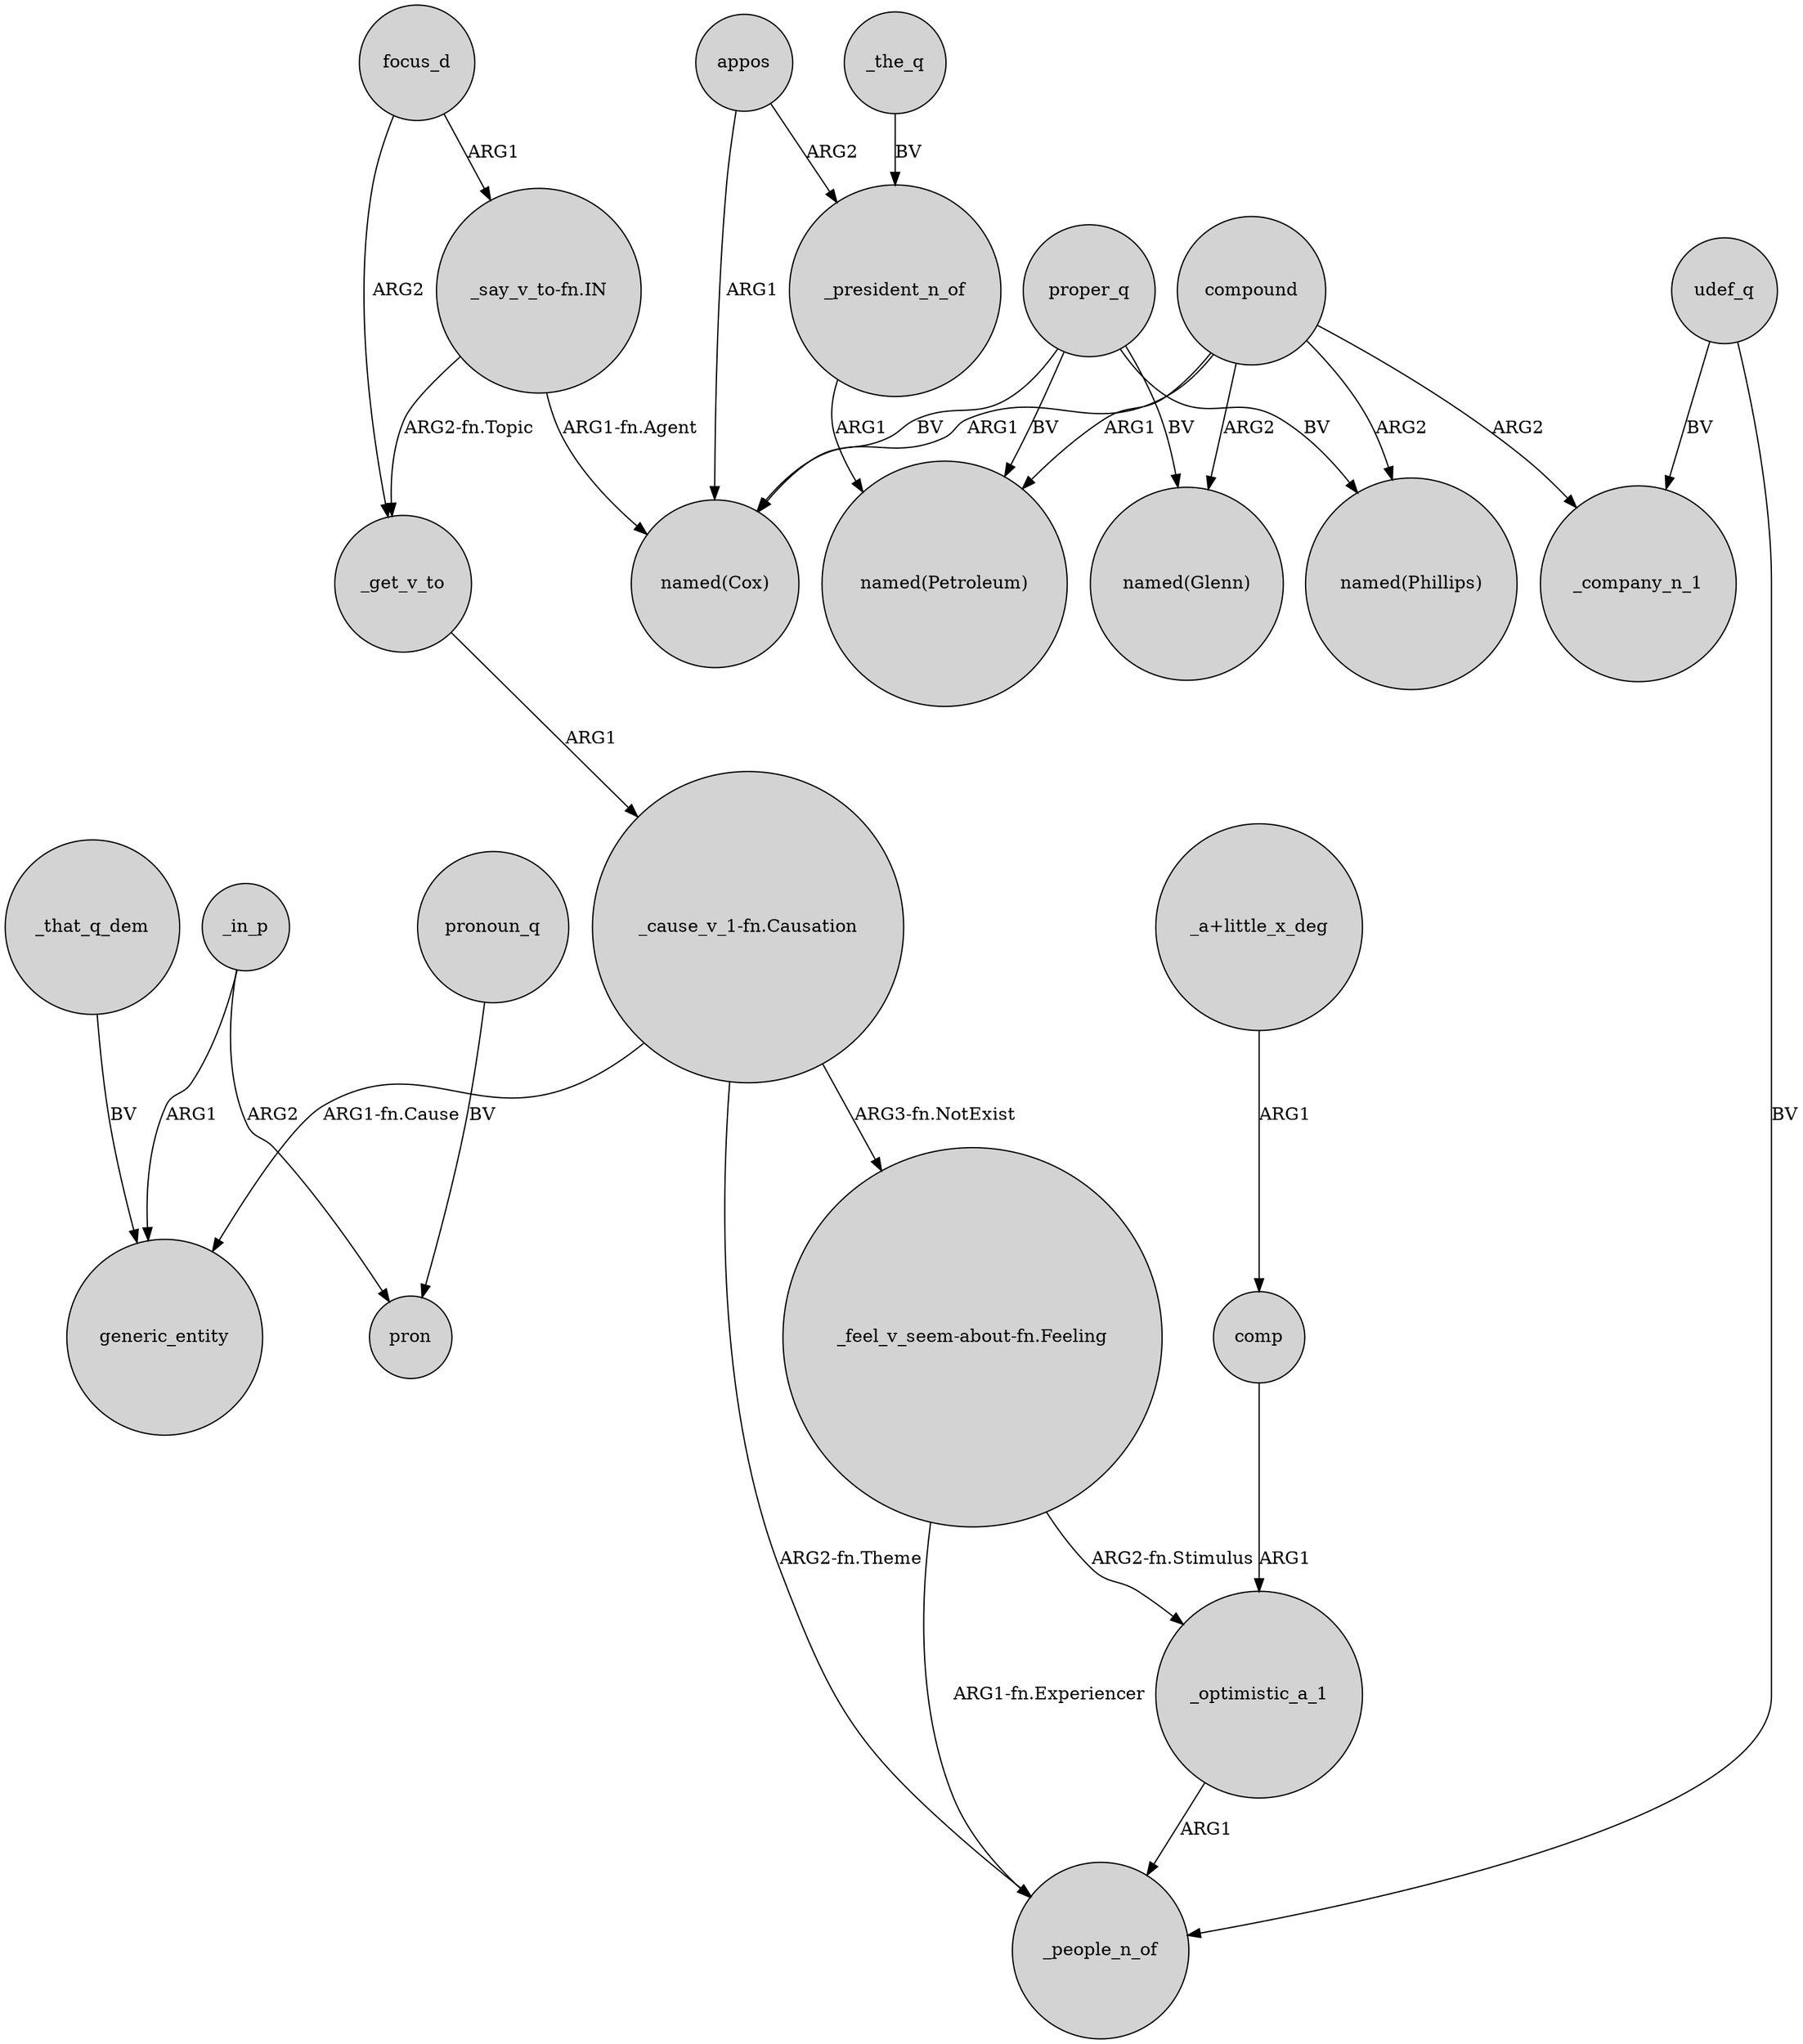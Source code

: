 digraph {
	node [shape=circle style=filled]
	"_feel_v_seem-about-fn.Feeling" -> _optimistic_a_1 [label="ARG2-fn.Stimulus"]
	proper_q -> "named(Petroleum)" [label=BV]
	"_feel_v_seem-about-fn.Feeling" -> _people_n_of [label="ARG1-fn.Experiencer"]
	_president_n_of -> "named(Petroleum)" [label=ARG1]
	"_cause_v_1-fn.Causation" -> generic_entity [label="ARG1-fn.Cause"]
	_that_q_dem -> generic_entity [label=BV]
	focus_d -> _get_v_to [label=ARG2]
	appos -> "named(Cox)" [label=ARG1]
	compound -> _company_n_1 [label=ARG2]
	compound -> "named(Cox)" [label=ARG1]
	compound -> "named(Glenn)" [label=ARG2]
	"_say_v_to-fn.IN" -> "named(Cox)" [label="ARG1-fn.Agent"]
	"_cause_v_1-fn.Causation" -> "_feel_v_seem-about-fn.Feeling" [label="ARG3-fn.NotExist"]
	"_say_v_to-fn.IN" -> _get_v_to [label="ARG2-fn.Topic"]
	proper_q -> "named(Cox)" [label=BV]
	appos -> _president_n_of [label=ARG2]
	udef_q -> _people_n_of [label=BV]
	_optimistic_a_1 -> _people_n_of [label=ARG1]
	pronoun_q -> pron [label=BV]
	"_cause_v_1-fn.Causation" -> _people_n_of [label="ARG2-fn.Theme"]
	_the_q -> _president_n_of [label=BV]
	compound -> "named(Petroleum)" [label=ARG1]
	"_a+little_x_deg" -> comp [label=ARG1]
	_get_v_to -> "_cause_v_1-fn.Causation" [label=ARG1]
	compound -> "named(Phillips)" [label=ARG2]
	_in_p -> generic_entity [label=ARG1]
	comp -> _optimistic_a_1 [label=ARG1]
	_in_p -> pron [label=ARG2]
	proper_q -> "named(Phillips)" [label=BV]
	udef_q -> _company_n_1 [label=BV]
	proper_q -> "named(Glenn)" [label=BV]
	focus_d -> "_say_v_to-fn.IN" [label=ARG1]
}
